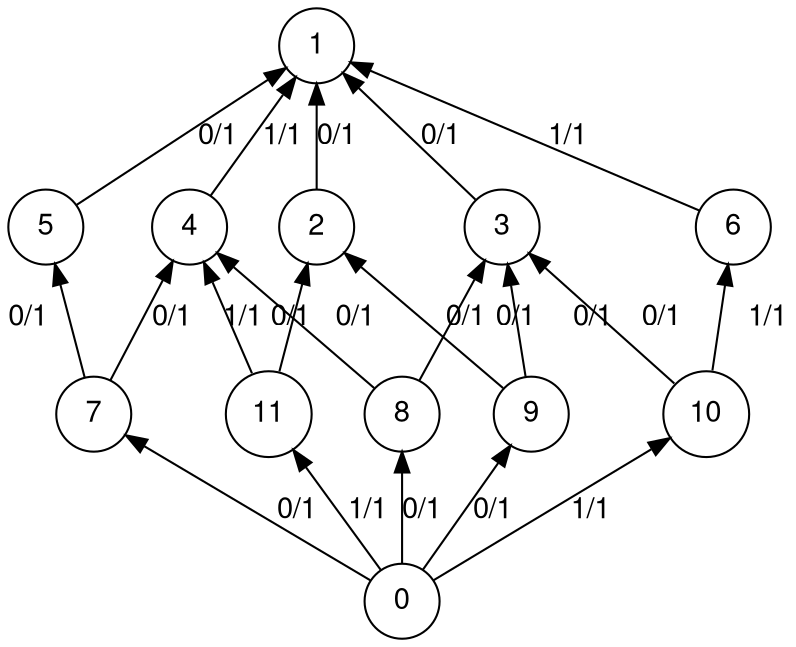 digraph exported_graph {
	fontname="Helvetica,Arial,sans-serif"
	node [fontname="Helvetica,Arial,sans-serif"]
	edge [fontname="Helvetica,Arial,sans-serif"];
	rankdir = BT;
	splines = false;
	node [shape = circle];
	6 -> 1 [label = "1/1"]
	5 -> 1 [label = "0/1"]
	4 -> 1 [label = "1/1"]
	3 -> 1 [label = "0/1"]
	2 -> 1 [label = "0/1"]
	0 -> 11 [label = "1/1"]
	0 -> 10 [label = "1/1"]
	0 -> 9 [label = "0/1"]
	0 -> 8 [label = "0/1"]
	0 -> 7 [label = "0/1"]
	11 -> 4 [label = "1/1"]
	11 -> 2 [label = "0/1"]
	10 -> 6 [label = "1/1"]
	10 -> 3 [label = "0/1"]
	9 -> 3 [label = "0/1"]
	9 -> 2 [label = "0/1"]
	8 -> 4 [label = "0/1"]
	8 -> 3 [label = "0/1"]
	7 -> 4 [label = "0/1"]
	7 -> 5 [label = "0/1"]
	subgraph {
		rank = same;
		color = transparent;
		0; 
	}
	subgraph {
		rank = same;
		color = transparent;
		10; 11; 9; 7; 8; 
	}
	subgraph {
		rank = same;
		color = transparent;
		4; 5; 3; 2; 6; 
	}
	subgraph {
		rank = same;
		color = transparent;
		1; 
	}
}
